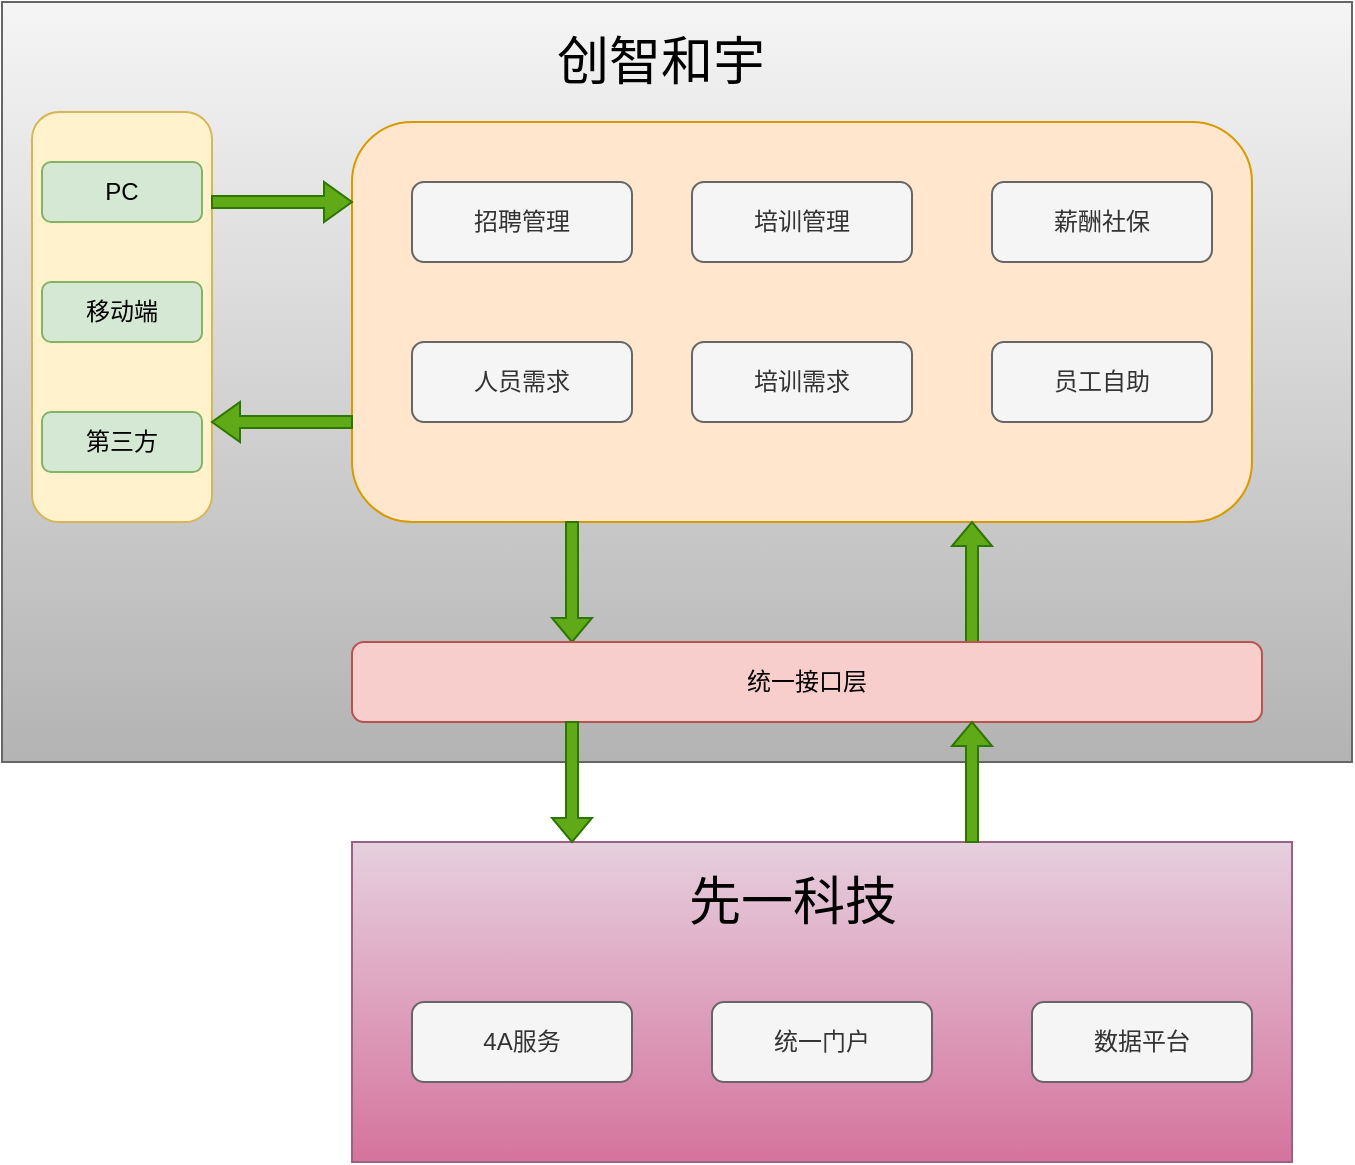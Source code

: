 <mxfile version="12.9.4" type="github">
  <diagram id="9DSD44EiL1zM0zoMfaHi" name="Page-1">
    <mxGraphModel dx="1032" dy="629" grid="1" gridSize="10" guides="1" tooltips="1" connect="1" arrows="1" fold="1" page="1" pageScale="1" pageWidth="827" pageHeight="1169" math="0" shadow="0">
      <root>
        <mxCell id="0" />
        <mxCell id="1" parent="0" />
        <mxCell id="llIPs06bU5CNEv9SvTmw-18" value="" style="rounded=0;whiteSpace=wrap;html=1;gradientColor=#b3b3b3;fillColor=#f5f5f5;strokeColor=#666666;" vertex="1" parent="1">
          <mxGeometry x="25" y="290" width="675" height="380" as="geometry" />
        </mxCell>
        <mxCell id="5IehXUCwcUDqPiWsVBqS-1" value="" style="rounded=1;whiteSpace=wrap;html=1;fillColor=#fff2cc;strokeColor=#d6b656;" parent="1" vertex="1">
          <mxGeometry x="40" y="345" width="90" height="205" as="geometry" />
        </mxCell>
        <mxCell id="5IehXUCwcUDqPiWsVBqS-2" value="PC" style="rounded=1;whiteSpace=wrap;html=1;fillColor=#d5e8d4;strokeColor=#82b366;" parent="1" vertex="1">
          <mxGeometry x="45" y="370" width="80" height="30" as="geometry" />
        </mxCell>
        <mxCell id="5IehXUCwcUDqPiWsVBqS-3" value="移动端" style="rounded=1;whiteSpace=wrap;html=1;fillColor=#d5e8d4;strokeColor=#82b366;" parent="1" vertex="1">
          <mxGeometry x="45" y="430" width="80" height="30" as="geometry" />
        </mxCell>
        <mxCell id="5IehXUCwcUDqPiWsVBqS-4" value="第三方" style="rounded=1;whiteSpace=wrap;html=1;fillColor=#d5e8d4;strokeColor=#82b366;" parent="1" vertex="1">
          <mxGeometry x="45" y="495" width="80" height="30" as="geometry" />
        </mxCell>
        <mxCell id="5IehXUCwcUDqPiWsVBqS-5" value="" style="rounded=1;whiteSpace=wrap;html=1;fillColor=#ffe6cc;strokeColor=#d79b00;align=left;" parent="1" vertex="1">
          <mxGeometry x="200" y="350" width="450" height="200" as="geometry" />
        </mxCell>
        <mxCell id="llIPs06bU5CNEv9SvTmw-3" value="" style="shape=singleArrow;direction=south;whiteSpace=wrap;html=1;fillColor=#60a917;strokeColor=#2D7600;fontColor=#ffffff;" vertex="1" parent="1">
          <mxGeometry x="300" y="550" width="20" height="60" as="geometry" />
        </mxCell>
        <mxCell id="llIPs06bU5CNEv9SvTmw-4" value="" style="shape=singleArrow;direction=north;whiteSpace=wrap;html=1;fillColor=#60a917;strokeColor=#2D7600;fontColor=#ffffff;" vertex="1" parent="1">
          <mxGeometry x="500" y="550" width="20" height="60" as="geometry" />
        </mxCell>
        <mxCell id="llIPs06bU5CNEv9SvTmw-5" value="统一接口层" style="rounded=1;whiteSpace=wrap;html=1;fillColor=#f8cecc;strokeColor=#b85450;" vertex="1" parent="1">
          <mxGeometry x="200" y="610" width="455" height="40" as="geometry" />
        </mxCell>
        <mxCell id="llIPs06bU5CNEv9SvTmw-7" value="" style="rounded=0;whiteSpace=wrap;html=1;fillColor=#e6d0de;strokeColor=#996185;gradientColor=#d5739d;" vertex="1" parent="1">
          <mxGeometry x="200" y="710" width="470" height="160" as="geometry" />
        </mxCell>
        <mxCell id="llIPs06bU5CNEv9SvTmw-9" value="招聘管理" style="rounded=1;whiteSpace=wrap;html=1;fillColor=#f5f5f5;strokeColor=#666666;fontColor=#333333;" vertex="1" parent="1">
          <mxGeometry x="230" y="380" width="110" height="40" as="geometry" />
        </mxCell>
        <mxCell id="llIPs06bU5CNEv9SvTmw-10" value="培训管理" style="rounded=1;whiteSpace=wrap;html=1;fillColor=#f5f5f5;strokeColor=#666666;fontColor=#333333;" vertex="1" parent="1">
          <mxGeometry x="370" y="380" width="110" height="40" as="geometry" />
        </mxCell>
        <mxCell id="llIPs06bU5CNEv9SvTmw-11" value="薪酬社保" style="rounded=1;whiteSpace=wrap;html=1;fillColor=#f5f5f5;strokeColor=#666666;fontColor=#333333;" vertex="1" parent="1">
          <mxGeometry x="520" y="380" width="110" height="40" as="geometry" />
        </mxCell>
        <mxCell id="llIPs06bU5CNEv9SvTmw-12" value="人员需求" style="rounded=1;whiteSpace=wrap;html=1;fillColor=#f5f5f5;strokeColor=#666666;fontColor=#333333;" vertex="1" parent="1">
          <mxGeometry x="230" y="460" width="110" height="40" as="geometry" />
        </mxCell>
        <mxCell id="llIPs06bU5CNEv9SvTmw-13" value="培训需求" style="rounded=1;whiteSpace=wrap;html=1;fillColor=#f5f5f5;strokeColor=#666666;fontColor=#333333;" vertex="1" parent="1">
          <mxGeometry x="370" y="460" width="110" height="40" as="geometry" />
        </mxCell>
        <mxCell id="llIPs06bU5CNEv9SvTmw-14" value="员工自助" style="rounded=1;whiteSpace=wrap;html=1;fillColor=#f5f5f5;strokeColor=#666666;fontColor=#333333;" vertex="1" parent="1">
          <mxGeometry x="520" y="460" width="110" height="40" as="geometry" />
        </mxCell>
        <mxCell id="llIPs06bU5CNEv9SvTmw-16" value="" style="shape=singleArrow;direction=west;whiteSpace=wrap;html=1;fillColor=#60a917;strokeColor=#2D7600;fontColor=#ffffff;" vertex="1" parent="1">
          <mxGeometry x="130" y="490" width="70" height="20" as="geometry" />
        </mxCell>
        <mxCell id="llIPs06bU5CNEv9SvTmw-17" value="" style="shape=singleArrow;whiteSpace=wrap;html=1;fillColor=#60a917;strokeColor=#2D7600;fontColor=#ffffff;" vertex="1" parent="1">
          <mxGeometry x="130" y="380" width="70" height="20" as="geometry" />
        </mxCell>
        <mxCell id="llIPs06bU5CNEv9SvTmw-19" value="" style="shape=singleArrow;direction=south;whiteSpace=wrap;html=1;fillColor=#60a917;strokeColor=#2D7600;fontColor=#ffffff;" vertex="1" parent="1">
          <mxGeometry x="300" y="650" width="20" height="60" as="geometry" />
        </mxCell>
        <mxCell id="llIPs06bU5CNEv9SvTmw-20" value="" style="shape=singleArrow;direction=north;whiteSpace=wrap;html=1;fillColor=#60a917;strokeColor=#2D7600;fontColor=#ffffff;" vertex="1" parent="1">
          <mxGeometry x="500" y="650" width="20" height="60" as="geometry" />
        </mxCell>
        <mxCell id="llIPs06bU5CNEv9SvTmw-21" value="创智和宇" style="text;html=1;align=center;verticalAlign=middle;resizable=0;points=[];autosize=1;fontSize=26;" vertex="1" parent="1">
          <mxGeometry x="294" y="300" width="120" height="40" as="geometry" />
        </mxCell>
        <mxCell id="llIPs06bU5CNEv9SvTmw-22" value="4A服务" style="rounded=1;whiteSpace=wrap;html=1;fillColor=#f5f5f5;strokeColor=#666666;fontColor=#333333;" vertex="1" parent="1">
          <mxGeometry x="230" y="790" width="110" height="40" as="geometry" />
        </mxCell>
        <mxCell id="llIPs06bU5CNEv9SvTmw-23" value="统一门户" style="rounded=1;whiteSpace=wrap;html=1;fillColor=#f5f5f5;strokeColor=#666666;fontColor=#333333;" vertex="1" parent="1">
          <mxGeometry x="380" y="790" width="110" height="40" as="geometry" />
        </mxCell>
        <mxCell id="llIPs06bU5CNEv9SvTmw-24" value="数据平台" style="rounded=1;whiteSpace=wrap;html=1;fillColor=#f5f5f5;strokeColor=#666666;fontColor=#333333;" vertex="1" parent="1">
          <mxGeometry x="540" y="790" width="110" height="40" as="geometry" />
        </mxCell>
        <mxCell id="llIPs06bU5CNEv9SvTmw-25" value="先一科技" style="text;html=1;align=center;verticalAlign=middle;resizable=0;points=[];autosize=1;fontSize=26;" vertex="1" parent="1">
          <mxGeometry x="360" y="720" width="120" height="40" as="geometry" />
        </mxCell>
      </root>
    </mxGraphModel>
  </diagram>
</mxfile>
